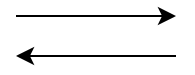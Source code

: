 <mxfile version="18.0.1" type="device"><diagram id="nQBw2mt3RCSDDl9BH9l0" name="Page-1"><mxGraphModel dx="868" dy="553" grid="1" gridSize="10" guides="1" tooltips="1" connect="1" arrows="1" fold="1" page="1" pageScale="1" pageWidth="827" pageHeight="1169" math="0" shadow="0"><root><mxCell id="0"/><mxCell id="1" parent="0"/><mxCell id="QmtZFJ_f80Wzmwq2jEXT-1" value="" style="endArrow=classic;html=1;rounded=0;" edge="1" parent="1"><mxGeometry width="50" height="50" relative="1" as="geometry"><mxPoint x="80" y="50" as="sourcePoint"/><mxPoint x="160" y="50" as="targetPoint"/></mxGeometry></mxCell><mxCell id="QmtZFJ_f80Wzmwq2jEXT-2" value="" style="endArrow=classic;html=1;rounded=0;" edge="1" parent="1"><mxGeometry width="50" height="50" relative="1" as="geometry"><mxPoint x="160" y="70" as="sourcePoint"/><mxPoint x="80" y="70" as="targetPoint"/></mxGeometry></mxCell></root></mxGraphModel></diagram></mxfile>